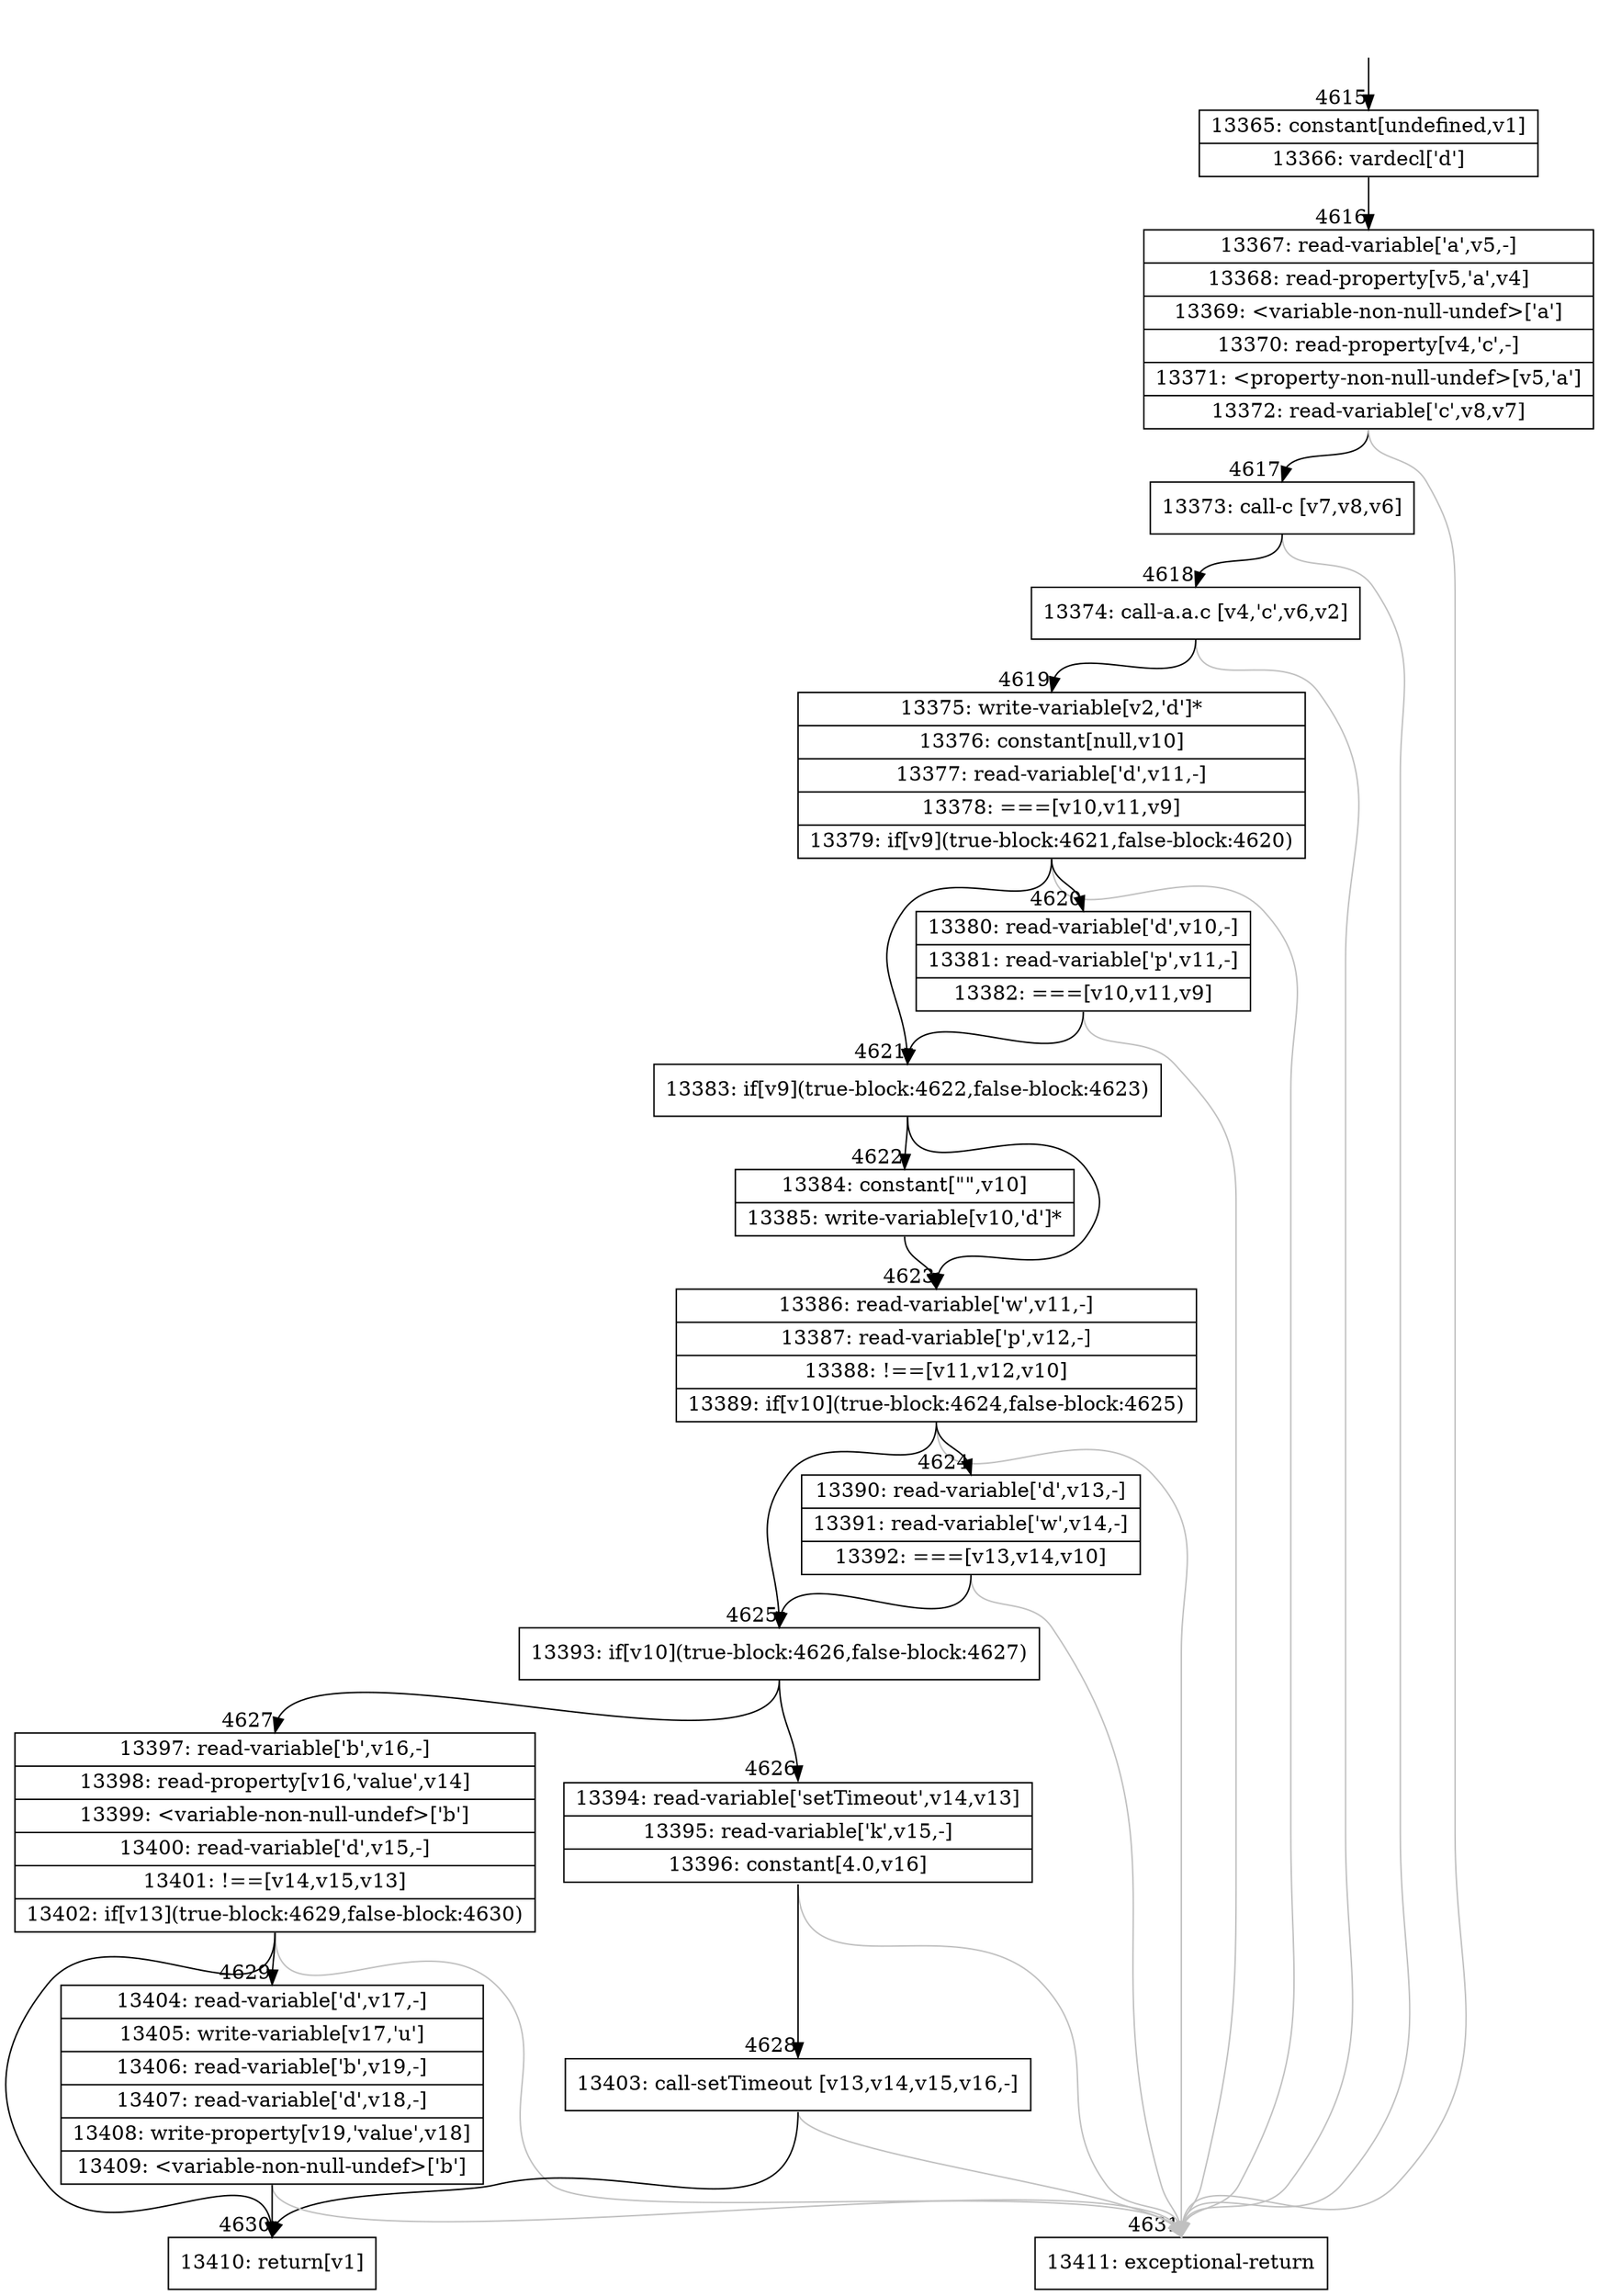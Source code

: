 digraph {
rankdir="TD"
BB_entry387[shape=none,label=""];
BB_entry387 -> BB4615 [tailport=s, headport=n, headlabel="    4615"]
BB4615 [shape=record label="{13365: constant[undefined,v1]|13366: vardecl['d']}" ] 
BB4615 -> BB4616 [tailport=s, headport=n, headlabel="      4616"]
BB4616 [shape=record label="{13367: read-variable['a',v5,-]|13368: read-property[v5,'a',v4]|13369: \<variable-non-null-undef\>['a']|13370: read-property[v4,'c',-]|13371: \<property-non-null-undef\>[v5,'a']|13372: read-variable['c',v8,v7]}" ] 
BB4616 -> BB4617 [tailport=s, headport=n, headlabel="      4617"]
BB4616 -> BB4631 [tailport=s, headport=n, color=gray, headlabel="      4631"]
BB4617 [shape=record label="{13373: call-c [v7,v8,v6]}" ] 
BB4617 -> BB4618 [tailport=s, headport=n, headlabel="      4618"]
BB4617 -> BB4631 [tailport=s, headport=n, color=gray]
BB4618 [shape=record label="{13374: call-a.a.c [v4,'c',v6,v2]}" ] 
BB4618 -> BB4619 [tailport=s, headport=n, headlabel="      4619"]
BB4618 -> BB4631 [tailport=s, headport=n, color=gray]
BB4619 [shape=record label="{13375: write-variable[v2,'d']*|13376: constant[null,v10]|13377: read-variable['d',v11,-]|13378: ===[v10,v11,v9]|13379: if[v9](true-block:4621,false-block:4620)}" ] 
BB4619 -> BB4621 [tailport=s, headport=n, headlabel="      4621"]
BB4619 -> BB4620 [tailport=s, headport=n, headlabel="      4620"]
BB4619 -> BB4631 [tailport=s, headport=n, color=gray]
BB4620 [shape=record label="{13380: read-variable['d',v10,-]|13381: read-variable['p',v11,-]|13382: ===[v10,v11,v9]}" ] 
BB4620 -> BB4621 [tailport=s, headport=n]
BB4620 -> BB4631 [tailport=s, headport=n, color=gray]
BB4621 [shape=record label="{13383: if[v9](true-block:4622,false-block:4623)}" ] 
BB4621 -> BB4622 [tailport=s, headport=n, headlabel="      4622"]
BB4621 -> BB4623 [tailport=s, headport=n, headlabel="      4623"]
BB4622 [shape=record label="{13384: constant[\"\",v10]|13385: write-variable[v10,'d']*}" ] 
BB4622 -> BB4623 [tailport=s, headport=n]
BB4623 [shape=record label="{13386: read-variable['w',v11,-]|13387: read-variable['p',v12,-]|13388: !==[v11,v12,v10]|13389: if[v10](true-block:4624,false-block:4625)}" ] 
BB4623 -> BB4625 [tailport=s, headport=n, headlabel="      4625"]
BB4623 -> BB4624 [tailport=s, headport=n, headlabel="      4624"]
BB4623 -> BB4631 [tailport=s, headport=n, color=gray]
BB4624 [shape=record label="{13390: read-variable['d',v13,-]|13391: read-variable['w',v14,-]|13392: ===[v13,v14,v10]}" ] 
BB4624 -> BB4625 [tailport=s, headport=n]
BB4624 -> BB4631 [tailport=s, headport=n, color=gray]
BB4625 [shape=record label="{13393: if[v10](true-block:4626,false-block:4627)}" ] 
BB4625 -> BB4626 [tailport=s, headport=n, headlabel="      4626"]
BB4625 -> BB4627 [tailport=s, headport=n, headlabel="      4627"]
BB4626 [shape=record label="{13394: read-variable['setTimeout',v14,v13]|13395: read-variable['k',v15,-]|13396: constant[4.0,v16]}" ] 
BB4626 -> BB4628 [tailport=s, headport=n, headlabel="      4628"]
BB4626 -> BB4631 [tailport=s, headport=n, color=gray]
BB4627 [shape=record label="{13397: read-variable['b',v16,-]|13398: read-property[v16,'value',v14]|13399: \<variable-non-null-undef\>['b']|13400: read-variable['d',v15,-]|13401: !==[v14,v15,v13]|13402: if[v13](true-block:4629,false-block:4630)}" ] 
BB4627 -> BB4630 [tailport=s, headport=n, headlabel="      4630"]
BB4627 -> BB4629 [tailport=s, headport=n, headlabel="      4629"]
BB4627 -> BB4631 [tailport=s, headport=n, color=gray]
BB4628 [shape=record label="{13403: call-setTimeout [v13,v14,v15,v16,-]}" ] 
BB4628 -> BB4630 [tailport=s, headport=n]
BB4628 -> BB4631 [tailport=s, headport=n, color=gray]
BB4629 [shape=record label="{13404: read-variable['d',v17,-]|13405: write-variable[v17,'u']|13406: read-variable['b',v19,-]|13407: read-variable['d',v18,-]|13408: write-property[v19,'value',v18]|13409: \<variable-non-null-undef\>['b']}" ] 
BB4629 -> BB4630 [tailport=s, headport=n]
BB4629 -> BB4631 [tailport=s, headport=n, color=gray]
BB4630 [shape=record label="{13410: return[v1]}" ] 
BB4631 [shape=record label="{13411: exceptional-return}" ] 
}
